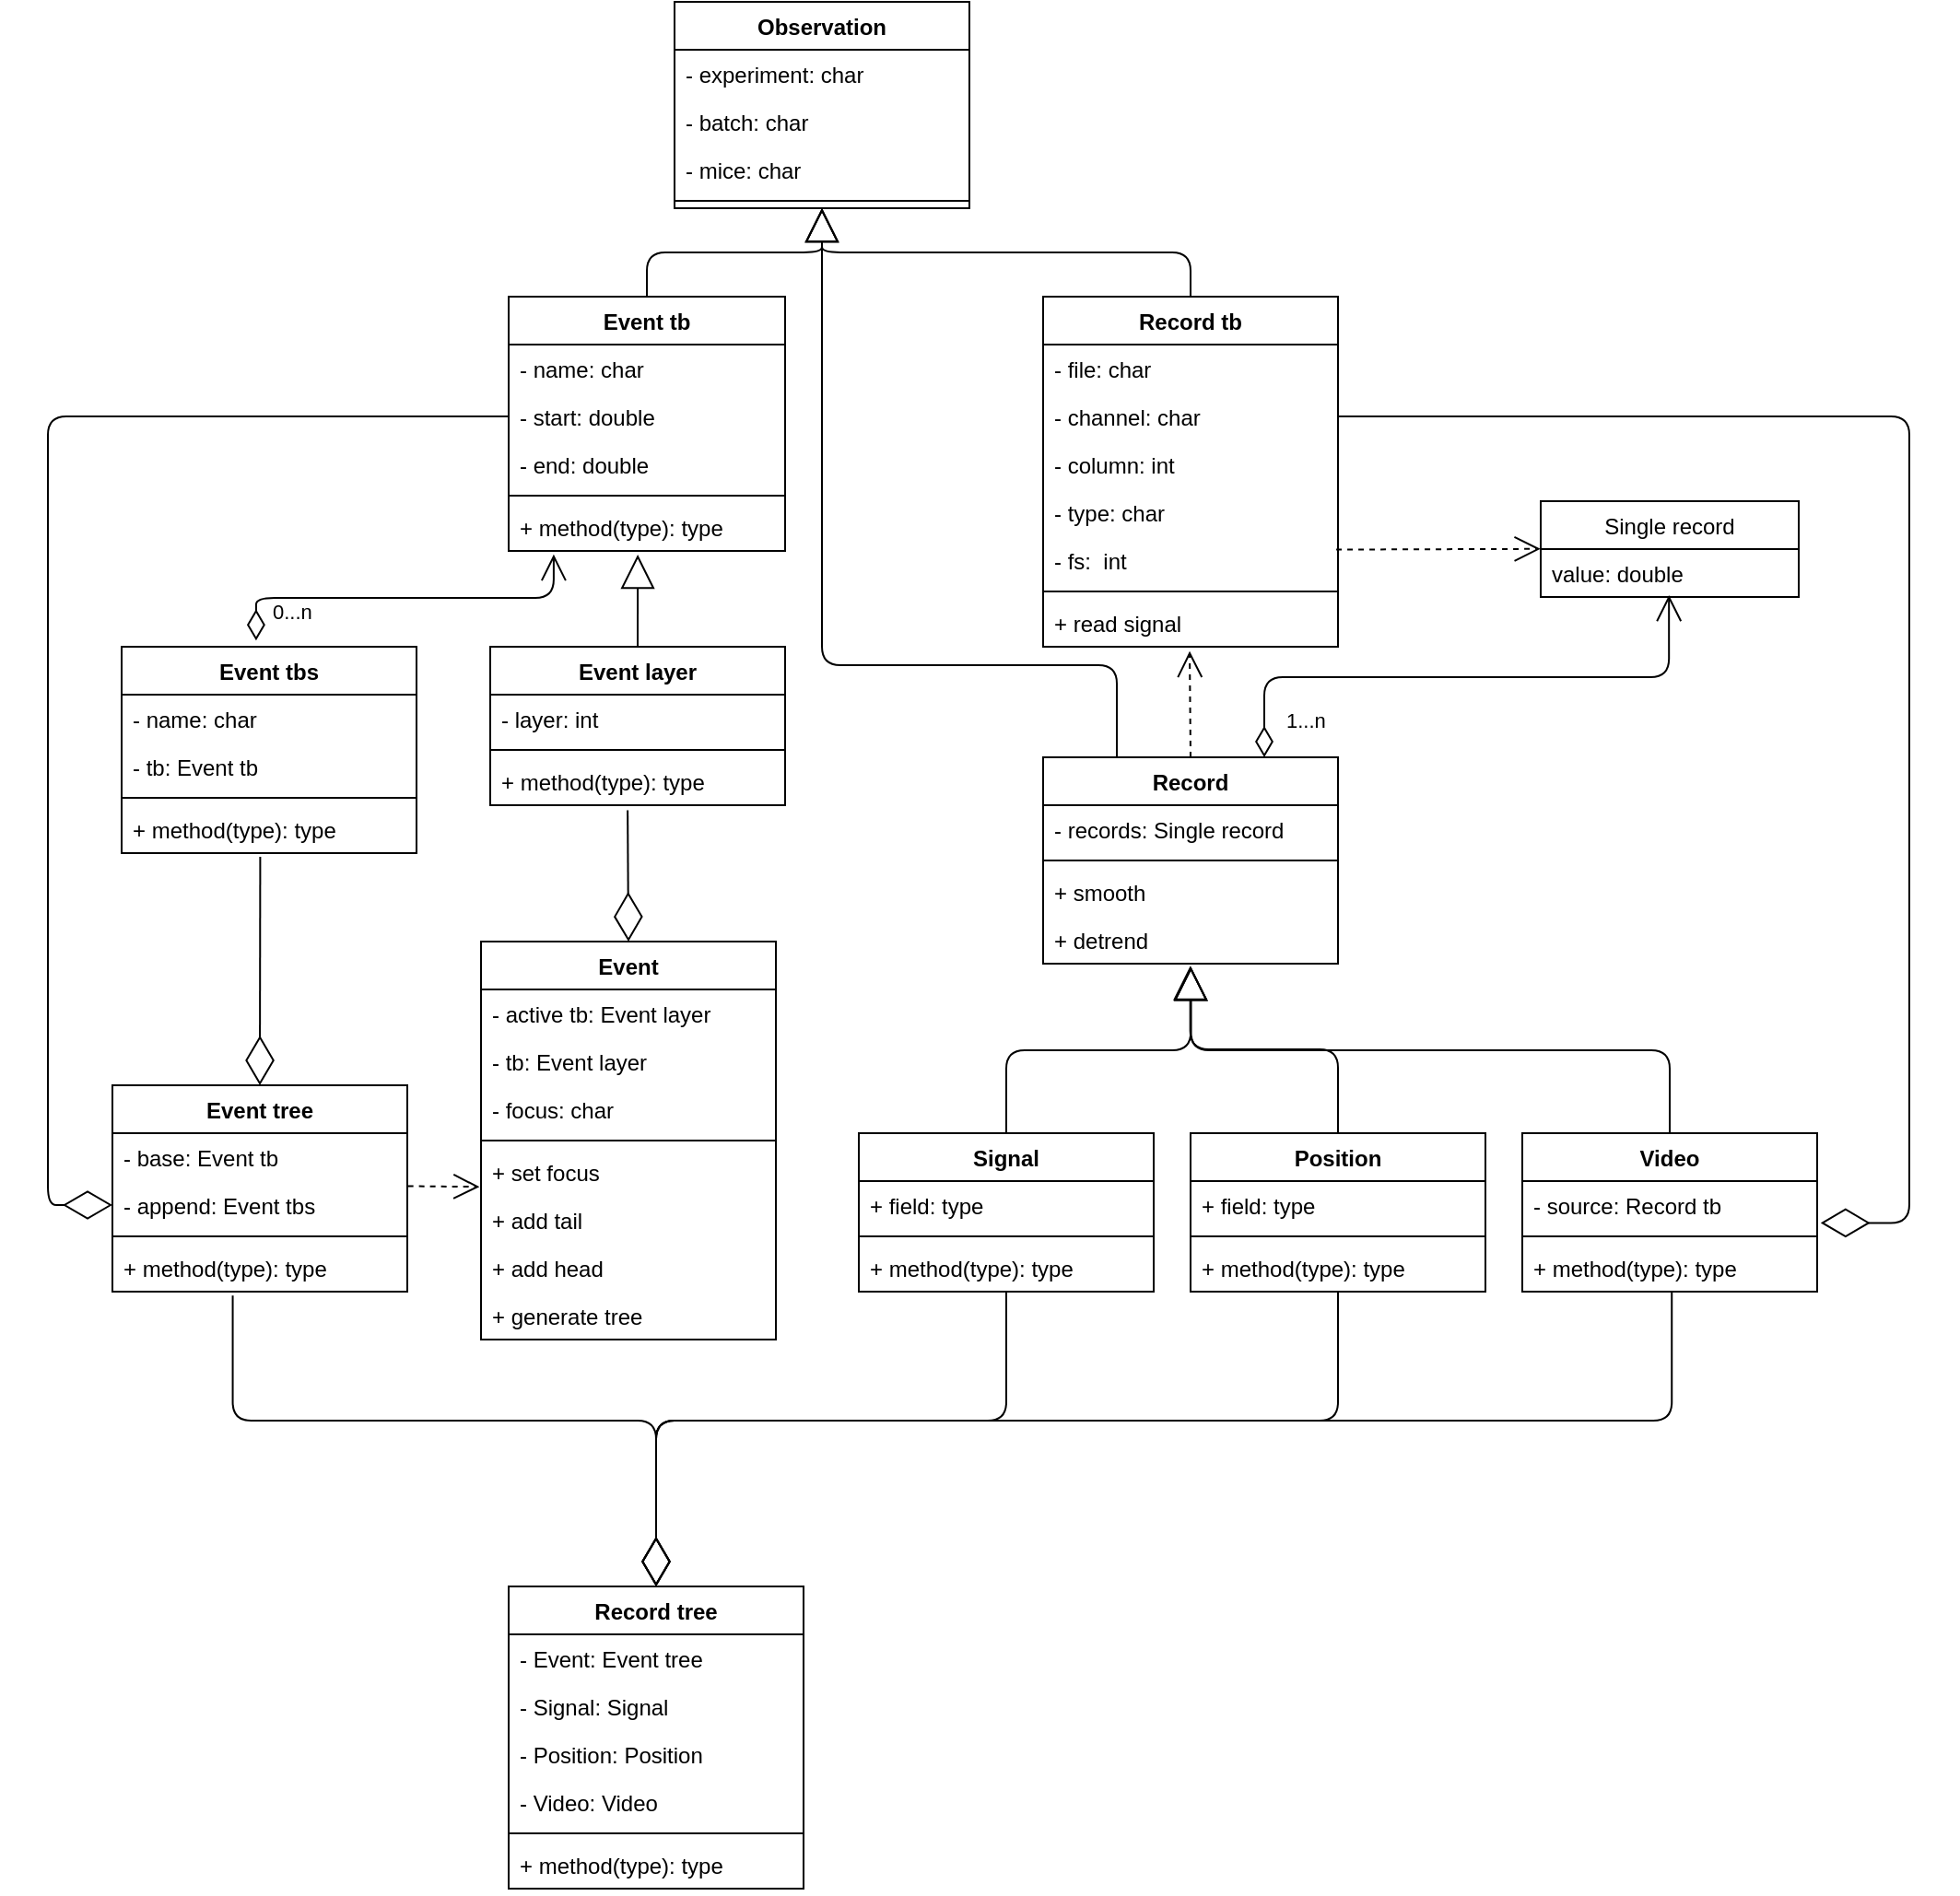 <mxfile version="18.1.2" type="github">
  <diagram id="C5RBs43oDa-KdzZeNtuy" name="Page-1">
    <mxGraphModel dx="981" dy="554" grid="1" gridSize="10" guides="1" tooltips="1" connect="1" arrows="1" fold="1" page="1" pageScale="2" pageWidth="827" pageHeight="1169" math="0" shadow="0">
      <root>
        <mxCell id="WIyWlLk6GJQsqaUBKTNV-0" />
        <mxCell id="WIyWlLk6GJQsqaUBKTNV-1" parent="WIyWlLk6GJQsqaUBKTNV-0" />
        <mxCell id="g5X8tNQzVNiP0ZFBKcUi-2" value="Observation" style="swimlane;fontStyle=1;align=center;verticalAlign=top;childLayout=stackLayout;horizontal=1;startSize=26;horizontalStack=0;resizeParent=1;resizeParentMax=0;resizeLast=0;collapsible=1;marginBottom=0;" vertex="1" parent="WIyWlLk6GJQsqaUBKTNV-1">
          <mxGeometry x="400" y="50" width="160" height="112" as="geometry">
            <mxRectangle x="400" y="50" width="40" height="26" as="alternateBounds" />
          </mxGeometry>
        </mxCell>
        <mxCell id="g5X8tNQzVNiP0ZFBKcUi-3" value="- experiment: char" style="text;strokeColor=none;fillColor=none;align=left;verticalAlign=top;spacingLeft=4;spacingRight=4;overflow=hidden;rotatable=0;points=[[0,0.5],[1,0.5]];portConstraint=eastwest;" vertex="1" parent="g5X8tNQzVNiP0ZFBKcUi-2">
          <mxGeometry y="26" width="160" height="26" as="geometry" />
        </mxCell>
        <mxCell id="g5X8tNQzVNiP0ZFBKcUi-6" value="- batch: char" style="text;strokeColor=none;fillColor=none;align=left;verticalAlign=top;spacingLeft=4;spacingRight=4;overflow=hidden;rotatable=0;points=[[0,0.5],[1,0.5]];portConstraint=eastwest;" vertex="1" parent="g5X8tNQzVNiP0ZFBKcUi-2">
          <mxGeometry y="52" width="160" height="26" as="geometry" />
        </mxCell>
        <mxCell id="g5X8tNQzVNiP0ZFBKcUi-7" value="- mice: char" style="text;strokeColor=none;fillColor=none;align=left;verticalAlign=top;spacingLeft=4;spacingRight=4;overflow=hidden;rotatable=0;points=[[0,0.5],[1,0.5]];portConstraint=eastwest;" vertex="1" parent="g5X8tNQzVNiP0ZFBKcUi-2">
          <mxGeometry y="78" width="160" height="26" as="geometry" />
        </mxCell>
        <mxCell id="g5X8tNQzVNiP0ZFBKcUi-4" value="" style="line;strokeWidth=1;fillColor=none;align=left;verticalAlign=middle;spacingTop=-1;spacingLeft=3;spacingRight=3;rotatable=0;labelPosition=right;points=[];portConstraint=eastwest;" vertex="1" parent="g5X8tNQzVNiP0ZFBKcUi-2">
          <mxGeometry y="104" width="160" height="8" as="geometry" />
        </mxCell>
        <mxCell id="g5X8tNQzVNiP0ZFBKcUi-10" value="Event tb" style="swimlane;fontStyle=1;align=center;verticalAlign=top;childLayout=stackLayout;horizontal=1;startSize=26;horizontalStack=0;resizeParent=1;resizeParentMax=0;resizeLast=0;collapsible=1;marginBottom=0;" vertex="1" parent="WIyWlLk6GJQsqaUBKTNV-1">
          <mxGeometry x="310" y="210" width="150" height="138" as="geometry">
            <mxRectangle x="10" y="210" width="70" height="26" as="alternateBounds" />
          </mxGeometry>
        </mxCell>
        <mxCell id="g5X8tNQzVNiP0ZFBKcUi-16" value="- name: char" style="text;strokeColor=none;fillColor=none;align=left;verticalAlign=top;spacingLeft=4;spacingRight=4;overflow=hidden;rotatable=0;points=[[0,0.5],[1,0.5]];portConstraint=eastwest;" vertex="1" parent="g5X8tNQzVNiP0ZFBKcUi-10">
          <mxGeometry y="26" width="150" height="26" as="geometry" />
        </mxCell>
        <mxCell id="g5X8tNQzVNiP0ZFBKcUi-17" value="- start: double" style="text;strokeColor=none;fillColor=none;align=left;verticalAlign=top;spacingLeft=4;spacingRight=4;overflow=hidden;rotatable=0;points=[[0,0.5],[1,0.5]];portConstraint=eastwest;" vertex="1" parent="g5X8tNQzVNiP0ZFBKcUi-10">
          <mxGeometry y="52" width="150" height="26" as="geometry" />
        </mxCell>
        <mxCell id="g5X8tNQzVNiP0ZFBKcUi-18" value="- end: double" style="text;strokeColor=none;fillColor=none;align=left;verticalAlign=top;spacingLeft=4;spacingRight=4;overflow=hidden;rotatable=0;points=[[0,0.5],[1,0.5]];portConstraint=eastwest;" vertex="1" parent="g5X8tNQzVNiP0ZFBKcUi-10">
          <mxGeometry y="78" width="150" height="26" as="geometry" />
        </mxCell>
        <mxCell id="g5X8tNQzVNiP0ZFBKcUi-12" value="" style="line;strokeWidth=1;fillColor=none;align=left;verticalAlign=middle;spacingTop=-1;spacingLeft=3;spacingRight=3;rotatable=0;labelPosition=right;points=[];portConstraint=eastwest;" vertex="1" parent="g5X8tNQzVNiP0ZFBKcUi-10">
          <mxGeometry y="104" width="150" height="8" as="geometry" />
        </mxCell>
        <mxCell id="g5X8tNQzVNiP0ZFBKcUi-13" value="+ method(type): type" style="text;strokeColor=none;fillColor=none;align=left;verticalAlign=top;spacingLeft=4;spacingRight=4;overflow=hidden;rotatable=0;points=[[0,0.5],[1,0.5]];portConstraint=eastwest;" vertex="1" parent="g5X8tNQzVNiP0ZFBKcUi-10">
          <mxGeometry y="112" width="150" height="26" as="geometry" />
        </mxCell>
        <mxCell id="g5X8tNQzVNiP0ZFBKcUi-21" value="Record tb" style="swimlane;fontStyle=1;align=center;verticalAlign=top;childLayout=stackLayout;horizontal=1;startSize=26;horizontalStack=0;resizeParent=1;resizeParentMax=0;resizeLast=0;collapsible=1;marginBottom=0;" vertex="1" parent="WIyWlLk6GJQsqaUBKTNV-1">
          <mxGeometry x="600" y="210" width="160" height="190" as="geometry">
            <mxRectangle x="230" y="210" width="70" height="26" as="alternateBounds" />
          </mxGeometry>
        </mxCell>
        <mxCell id="g5X8tNQzVNiP0ZFBKcUi-22" value="- file: char" style="text;strokeColor=none;fillColor=none;align=left;verticalAlign=top;spacingLeft=4;spacingRight=4;overflow=hidden;rotatable=0;points=[[0,0.5],[1,0.5]];portConstraint=eastwest;" vertex="1" parent="g5X8tNQzVNiP0ZFBKcUi-21">
          <mxGeometry y="26" width="160" height="26" as="geometry" />
        </mxCell>
        <mxCell id="g5X8tNQzVNiP0ZFBKcUi-25" value="- channel: char" style="text;strokeColor=none;fillColor=none;align=left;verticalAlign=top;spacingLeft=4;spacingRight=4;overflow=hidden;rotatable=0;points=[[0,0.5],[1,0.5]];portConstraint=eastwest;" vertex="1" parent="g5X8tNQzVNiP0ZFBKcUi-21">
          <mxGeometry y="52" width="160" height="26" as="geometry" />
        </mxCell>
        <mxCell id="g5X8tNQzVNiP0ZFBKcUi-161" value="- column: int" style="text;strokeColor=none;fillColor=none;align=left;verticalAlign=top;spacingLeft=4;spacingRight=4;overflow=hidden;rotatable=0;points=[[0,0.5],[1,0.5]];portConstraint=eastwest;" vertex="1" parent="g5X8tNQzVNiP0ZFBKcUi-21">
          <mxGeometry y="78" width="160" height="26" as="geometry" />
        </mxCell>
        <mxCell id="g5X8tNQzVNiP0ZFBKcUi-160" value="- type: char" style="text;strokeColor=none;fillColor=none;align=left;verticalAlign=top;spacingLeft=4;spacingRight=4;overflow=hidden;rotatable=0;points=[[0,0.5],[1,0.5]];portConstraint=eastwest;" vertex="1" parent="g5X8tNQzVNiP0ZFBKcUi-21">
          <mxGeometry y="104" width="160" height="26" as="geometry" />
        </mxCell>
        <mxCell id="g5X8tNQzVNiP0ZFBKcUi-171" value="- fs:  int" style="text;strokeColor=none;fillColor=none;align=left;verticalAlign=top;spacingLeft=4;spacingRight=4;overflow=hidden;rotatable=0;points=[[0,0.5],[1,0.5]];portConstraint=eastwest;" vertex="1" parent="g5X8tNQzVNiP0ZFBKcUi-21">
          <mxGeometry y="130" width="160" height="26" as="geometry" />
        </mxCell>
        <mxCell id="g5X8tNQzVNiP0ZFBKcUi-23" value="" style="line;strokeWidth=1;fillColor=none;align=left;verticalAlign=middle;spacingTop=-1;spacingLeft=3;spacingRight=3;rotatable=0;labelPosition=right;points=[];portConstraint=eastwest;" vertex="1" parent="g5X8tNQzVNiP0ZFBKcUi-21">
          <mxGeometry y="156" width="160" height="8" as="geometry" />
        </mxCell>
        <mxCell id="g5X8tNQzVNiP0ZFBKcUi-24" value="+ read signal" style="text;strokeColor=none;fillColor=none;align=left;verticalAlign=top;spacingLeft=4;spacingRight=4;overflow=hidden;rotatable=0;points=[[0,0.5],[1,0.5]];portConstraint=eastwest;" vertex="1" parent="g5X8tNQzVNiP0ZFBKcUi-21">
          <mxGeometry y="164" width="160" height="26" as="geometry" />
        </mxCell>
        <mxCell id="g5X8tNQzVNiP0ZFBKcUi-29" value="Event" style="swimlane;fontStyle=1;align=center;verticalAlign=top;childLayout=stackLayout;horizontal=1;startSize=26;horizontalStack=0;resizeParent=1;resizeParentMax=0;resizeLast=0;collapsible=1;marginBottom=0;" vertex="1" parent="WIyWlLk6GJQsqaUBKTNV-1">
          <mxGeometry x="295" y="560" width="160" height="216" as="geometry" />
        </mxCell>
        <mxCell id="g5X8tNQzVNiP0ZFBKcUi-30" value="- active tb: Event layer" style="text;strokeColor=none;fillColor=none;align=left;verticalAlign=top;spacingLeft=4;spacingRight=4;overflow=hidden;rotatable=0;points=[[0,0.5],[1,0.5]];portConstraint=eastwest;" vertex="1" parent="g5X8tNQzVNiP0ZFBKcUi-29">
          <mxGeometry y="26" width="160" height="26" as="geometry" />
        </mxCell>
        <mxCell id="g5X8tNQzVNiP0ZFBKcUi-33" value="- tb: Event layer" style="text;strokeColor=none;fillColor=none;align=left;verticalAlign=top;spacingLeft=4;spacingRight=4;overflow=hidden;rotatable=0;points=[[0,0.5],[1,0.5]];portConstraint=eastwest;" vertex="1" parent="g5X8tNQzVNiP0ZFBKcUi-29">
          <mxGeometry y="52" width="160" height="26" as="geometry" />
        </mxCell>
        <mxCell id="g5X8tNQzVNiP0ZFBKcUi-34" value="- focus: char" style="text;strokeColor=none;fillColor=none;align=left;verticalAlign=top;spacingLeft=4;spacingRight=4;overflow=hidden;rotatable=0;points=[[0,0.5],[1,0.5]];portConstraint=eastwest;" vertex="1" parent="g5X8tNQzVNiP0ZFBKcUi-29">
          <mxGeometry y="78" width="160" height="26" as="geometry" />
        </mxCell>
        <mxCell id="g5X8tNQzVNiP0ZFBKcUi-31" value="" style="line;strokeWidth=1;fillColor=none;align=left;verticalAlign=middle;spacingTop=-1;spacingLeft=3;spacingRight=3;rotatable=0;labelPosition=right;points=[];portConstraint=eastwest;" vertex="1" parent="g5X8tNQzVNiP0ZFBKcUi-29">
          <mxGeometry y="104" width="160" height="8" as="geometry" />
        </mxCell>
        <mxCell id="g5X8tNQzVNiP0ZFBKcUi-32" value="+ set focus" style="text;strokeColor=none;fillColor=none;align=left;verticalAlign=top;spacingLeft=4;spacingRight=4;overflow=hidden;rotatable=0;points=[[0,0.5],[1,0.5]];portConstraint=eastwest;" vertex="1" parent="g5X8tNQzVNiP0ZFBKcUi-29">
          <mxGeometry y="112" width="160" height="26" as="geometry" />
        </mxCell>
        <mxCell id="g5X8tNQzVNiP0ZFBKcUi-38" value="+ add tail" style="text;strokeColor=none;fillColor=none;align=left;verticalAlign=top;spacingLeft=4;spacingRight=4;overflow=hidden;rotatable=0;points=[[0,0.5],[1,0.5]];portConstraint=eastwest;" vertex="1" parent="g5X8tNQzVNiP0ZFBKcUi-29">
          <mxGeometry y="138" width="160" height="26" as="geometry" />
        </mxCell>
        <mxCell id="g5X8tNQzVNiP0ZFBKcUi-154" value="+ add head" style="text;strokeColor=none;fillColor=none;align=left;verticalAlign=top;spacingLeft=4;spacingRight=4;overflow=hidden;rotatable=0;points=[[0,0.5],[1,0.5]];portConstraint=eastwest;" vertex="1" parent="g5X8tNQzVNiP0ZFBKcUi-29">
          <mxGeometry y="164" width="160" height="26" as="geometry" />
        </mxCell>
        <mxCell id="g5X8tNQzVNiP0ZFBKcUi-162" value="+ generate tree" style="text;strokeColor=none;fillColor=none;align=left;verticalAlign=top;spacingLeft=4;spacingRight=4;overflow=hidden;rotatable=0;points=[[0,0.5],[1,0.5]];portConstraint=eastwest;" vertex="1" parent="g5X8tNQzVNiP0ZFBKcUi-29">
          <mxGeometry y="190" width="160" height="26" as="geometry" />
        </mxCell>
        <mxCell id="g5X8tNQzVNiP0ZFBKcUi-45" value="Record" style="swimlane;fontStyle=1;align=center;verticalAlign=top;childLayout=stackLayout;horizontal=1;startSize=26;horizontalStack=0;resizeParent=1;resizeParentMax=0;resizeLast=0;collapsible=1;marginBottom=0;" vertex="1" parent="WIyWlLk6GJQsqaUBKTNV-1">
          <mxGeometry x="600" y="460" width="160" height="112" as="geometry" />
        </mxCell>
        <mxCell id="g5X8tNQzVNiP0ZFBKcUi-46" value="- records: Single record" style="text;strokeColor=none;fillColor=none;align=left;verticalAlign=top;spacingLeft=4;spacingRight=4;overflow=hidden;rotatable=0;points=[[0,0.5],[1,0.5]];portConstraint=eastwest;" vertex="1" parent="g5X8tNQzVNiP0ZFBKcUi-45">
          <mxGeometry y="26" width="160" height="26" as="geometry" />
        </mxCell>
        <mxCell id="g5X8tNQzVNiP0ZFBKcUi-47" value="" style="line;strokeWidth=1;fillColor=none;align=left;verticalAlign=middle;spacingTop=-1;spacingLeft=3;spacingRight=3;rotatable=0;labelPosition=right;points=[];portConstraint=eastwest;" vertex="1" parent="g5X8tNQzVNiP0ZFBKcUi-45">
          <mxGeometry y="52" width="160" height="8" as="geometry" />
        </mxCell>
        <mxCell id="g5X8tNQzVNiP0ZFBKcUi-48" value="+ smooth" style="text;strokeColor=none;fillColor=none;align=left;verticalAlign=top;spacingLeft=4;spacingRight=4;overflow=hidden;rotatable=0;points=[[0,0.5],[1,0.5]];portConstraint=eastwest;" vertex="1" parent="g5X8tNQzVNiP0ZFBKcUi-45">
          <mxGeometry y="60" width="160" height="26" as="geometry" />
        </mxCell>
        <mxCell id="g5X8tNQzVNiP0ZFBKcUi-156" value="+ detrend" style="text;strokeColor=none;fillColor=none;align=left;verticalAlign=top;spacingLeft=4;spacingRight=4;overflow=hidden;rotatable=0;points=[[0,0.5],[1,0.5]];portConstraint=eastwest;" vertex="1" parent="g5X8tNQzVNiP0ZFBKcUi-45">
          <mxGeometry y="86" width="160" height="26" as="geometry" />
        </mxCell>
        <mxCell id="g5X8tNQzVNiP0ZFBKcUi-50" value="" style="endArrow=open;endSize=12;dashed=1;html=1;rounded=0;entryX=0.497;entryY=1.093;entryDx=0;entryDy=0;entryPerimeter=0;exitX=0.5;exitY=0;exitDx=0;exitDy=0;" edge="1" parent="WIyWlLk6GJQsqaUBKTNV-1" source="g5X8tNQzVNiP0ZFBKcUi-45" target="g5X8tNQzVNiP0ZFBKcUi-24">
          <mxGeometry width="160" relative="1" as="geometry">
            <mxPoint x="430" y="350" as="sourcePoint" />
            <mxPoint x="590" y="350" as="targetPoint" />
          </mxGeometry>
        </mxCell>
        <mxCell id="g5X8tNQzVNiP0ZFBKcUi-62" value="Signal" style="swimlane;fontStyle=1;align=center;verticalAlign=top;childLayout=stackLayout;horizontal=1;startSize=26;horizontalStack=0;resizeParent=1;resizeParentMax=0;resizeLast=0;collapsible=1;marginBottom=0;" vertex="1" parent="WIyWlLk6GJQsqaUBKTNV-1">
          <mxGeometry x="500" y="664" width="160" height="86" as="geometry">
            <mxRectangle x="500" y="664" width="70" height="26" as="alternateBounds" />
          </mxGeometry>
        </mxCell>
        <mxCell id="g5X8tNQzVNiP0ZFBKcUi-63" value="+ field: type" style="text;strokeColor=none;fillColor=none;align=left;verticalAlign=top;spacingLeft=4;spacingRight=4;overflow=hidden;rotatable=0;points=[[0,0.5],[1,0.5]];portConstraint=eastwest;" vertex="1" parent="g5X8tNQzVNiP0ZFBKcUi-62">
          <mxGeometry y="26" width="160" height="26" as="geometry" />
        </mxCell>
        <mxCell id="g5X8tNQzVNiP0ZFBKcUi-64" value="" style="line;strokeWidth=1;fillColor=none;align=left;verticalAlign=middle;spacingTop=-1;spacingLeft=3;spacingRight=3;rotatable=0;labelPosition=right;points=[];portConstraint=eastwest;" vertex="1" parent="g5X8tNQzVNiP0ZFBKcUi-62">
          <mxGeometry y="52" width="160" height="8" as="geometry" />
        </mxCell>
        <mxCell id="g5X8tNQzVNiP0ZFBKcUi-65" value="+ method(type): type" style="text;strokeColor=none;fillColor=none;align=left;verticalAlign=top;spacingLeft=4;spacingRight=4;overflow=hidden;rotatable=0;points=[[0,0.5],[1,0.5]];portConstraint=eastwest;" vertex="1" parent="g5X8tNQzVNiP0ZFBKcUi-62">
          <mxGeometry y="60" width="160" height="26" as="geometry" />
        </mxCell>
        <mxCell id="g5X8tNQzVNiP0ZFBKcUi-66" value="Position" style="swimlane;fontStyle=1;align=center;verticalAlign=top;childLayout=stackLayout;horizontal=1;startSize=26;horizontalStack=0;resizeParent=1;resizeParentMax=0;resizeLast=0;collapsible=1;marginBottom=0;" vertex="1" parent="WIyWlLk6GJQsqaUBKTNV-1">
          <mxGeometry x="680" y="664" width="160" height="86" as="geometry">
            <mxRectangle x="680" y="664" width="80" height="26" as="alternateBounds" />
          </mxGeometry>
        </mxCell>
        <mxCell id="g5X8tNQzVNiP0ZFBKcUi-67" value="+ field: type" style="text;strokeColor=none;fillColor=none;align=left;verticalAlign=top;spacingLeft=4;spacingRight=4;overflow=hidden;rotatable=0;points=[[0,0.5],[1,0.5]];portConstraint=eastwest;" vertex="1" parent="g5X8tNQzVNiP0ZFBKcUi-66">
          <mxGeometry y="26" width="160" height="26" as="geometry" />
        </mxCell>
        <mxCell id="g5X8tNQzVNiP0ZFBKcUi-68" value="" style="line;strokeWidth=1;fillColor=none;align=left;verticalAlign=middle;spacingTop=-1;spacingLeft=3;spacingRight=3;rotatable=0;labelPosition=right;points=[];portConstraint=eastwest;" vertex="1" parent="g5X8tNQzVNiP0ZFBKcUi-66">
          <mxGeometry y="52" width="160" height="8" as="geometry" />
        </mxCell>
        <mxCell id="g5X8tNQzVNiP0ZFBKcUi-69" value="+ method(type): type" style="text;strokeColor=none;fillColor=none;align=left;verticalAlign=top;spacingLeft=4;spacingRight=4;overflow=hidden;rotatable=0;points=[[0,0.5],[1,0.5]];portConstraint=eastwest;" vertex="1" parent="g5X8tNQzVNiP0ZFBKcUi-66">
          <mxGeometry y="60" width="160" height="26" as="geometry" />
        </mxCell>
        <mxCell id="g5X8tNQzVNiP0ZFBKcUi-70" value="Video" style="swimlane;fontStyle=1;align=center;verticalAlign=top;childLayout=stackLayout;horizontal=1;startSize=26;horizontalStack=0;resizeParent=1;resizeParentMax=0;resizeLast=0;collapsible=1;marginBottom=0;" vertex="1" parent="WIyWlLk6GJQsqaUBKTNV-1">
          <mxGeometry x="860" y="664" width="160" height="86" as="geometry">
            <mxRectangle x="860" y="664" width="60" height="26" as="alternateBounds" />
          </mxGeometry>
        </mxCell>
        <mxCell id="g5X8tNQzVNiP0ZFBKcUi-71" value="- source: Record tb" style="text;strokeColor=none;fillColor=none;align=left;verticalAlign=top;spacingLeft=4;spacingRight=4;overflow=hidden;rotatable=0;points=[[0,0.5],[1,0.5]];portConstraint=eastwest;" vertex="1" parent="g5X8tNQzVNiP0ZFBKcUi-70">
          <mxGeometry y="26" width="160" height="26" as="geometry" />
        </mxCell>
        <mxCell id="g5X8tNQzVNiP0ZFBKcUi-72" value="" style="line;strokeWidth=1;fillColor=none;align=left;verticalAlign=middle;spacingTop=-1;spacingLeft=3;spacingRight=3;rotatable=0;labelPosition=right;points=[];portConstraint=eastwest;" vertex="1" parent="g5X8tNQzVNiP0ZFBKcUi-70">
          <mxGeometry y="52" width="160" height="8" as="geometry" />
        </mxCell>
        <mxCell id="g5X8tNQzVNiP0ZFBKcUi-73" value="+ method(type): type" style="text;strokeColor=none;fillColor=none;align=left;verticalAlign=top;spacingLeft=4;spacingRight=4;overflow=hidden;rotatable=0;points=[[0,0.5],[1,0.5]];portConstraint=eastwest;" vertex="1" parent="g5X8tNQzVNiP0ZFBKcUi-70">
          <mxGeometry y="60" width="160" height="26" as="geometry" />
        </mxCell>
        <mxCell id="g5X8tNQzVNiP0ZFBKcUi-89" value="" style="endArrow=block;endSize=16;endFill=0;html=1;exitX=0.5;exitY=0;exitDx=0;exitDy=0;edgeStyle=elbowEdgeStyle;entryX=0.501;entryY=1.062;entryDx=0;entryDy=0;entryPerimeter=0;elbow=vertical;" edge="1" parent="WIyWlLk6GJQsqaUBKTNV-1" source="g5X8tNQzVNiP0ZFBKcUi-62" target="g5X8tNQzVNiP0ZFBKcUi-156">
          <mxGeometry width="160" relative="1" as="geometry">
            <mxPoint x="620" y="500" as="sourcePoint" />
            <mxPoint x="780" y="500" as="targetPoint" />
          </mxGeometry>
        </mxCell>
        <mxCell id="g5X8tNQzVNiP0ZFBKcUi-90" value="" style="endArrow=block;endSize=16;endFill=0;html=1;exitX=0.5;exitY=0;exitDx=0;exitDy=0;edgeStyle=elbowEdgeStyle;elbow=vertical;entryX=0.499;entryY=1.046;entryDx=0;entryDy=0;entryPerimeter=0;" edge="1" parent="WIyWlLk6GJQsqaUBKTNV-1" source="g5X8tNQzVNiP0ZFBKcUi-66" target="g5X8tNQzVNiP0ZFBKcUi-156">
          <mxGeometry width="160" relative="1" as="geometry">
            <mxPoint x="550" y="620" as="sourcePoint" />
            <mxPoint x="700" y="550" as="targetPoint" />
          </mxGeometry>
        </mxCell>
        <mxCell id="g5X8tNQzVNiP0ZFBKcUi-91" value="" style="endArrow=block;endSize=16;endFill=0;html=1;edgeStyle=elbowEdgeStyle;elbow=vertical;exitX=0.5;exitY=0;exitDx=0;exitDy=0;entryX=0.501;entryY=1.062;entryDx=0;entryDy=0;entryPerimeter=0;" edge="1" parent="WIyWlLk6GJQsqaUBKTNV-1" source="g5X8tNQzVNiP0ZFBKcUi-70" target="g5X8tNQzVNiP0ZFBKcUi-156">
          <mxGeometry width="160" relative="1" as="geometry">
            <mxPoint x="880" y="600" as="sourcePoint" />
            <mxPoint x="680" y="570" as="targetPoint" />
          </mxGeometry>
        </mxCell>
        <mxCell id="g5X8tNQzVNiP0ZFBKcUi-94" value="Record tree" style="swimlane;fontStyle=1;align=center;verticalAlign=top;childLayout=stackLayout;horizontal=1;startSize=26;horizontalStack=0;resizeParent=1;resizeParentMax=0;resizeLast=0;collapsible=1;marginBottom=0;" vertex="1" parent="WIyWlLk6GJQsqaUBKTNV-1">
          <mxGeometry x="310" y="910" width="160" height="164" as="geometry" />
        </mxCell>
        <mxCell id="g5X8tNQzVNiP0ZFBKcUi-95" value="- Event: Event tree" style="text;strokeColor=none;fillColor=none;align=left;verticalAlign=top;spacingLeft=4;spacingRight=4;overflow=hidden;rotatable=0;points=[[0,0.5],[1,0.5]];portConstraint=eastwest;" vertex="1" parent="g5X8tNQzVNiP0ZFBKcUi-94">
          <mxGeometry y="26" width="160" height="26" as="geometry" />
        </mxCell>
        <mxCell id="g5X8tNQzVNiP0ZFBKcUi-138" value="- Signal: Signal" style="text;strokeColor=none;fillColor=none;align=left;verticalAlign=top;spacingLeft=4;spacingRight=4;overflow=hidden;rotatable=0;points=[[0,0.5],[1,0.5]];portConstraint=eastwest;" vertex="1" parent="g5X8tNQzVNiP0ZFBKcUi-94">
          <mxGeometry y="52" width="160" height="26" as="geometry" />
        </mxCell>
        <mxCell id="g5X8tNQzVNiP0ZFBKcUi-98" value="- Position: Position" style="text;strokeColor=none;fillColor=none;align=left;verticalAlign=top;spacingLeft=4;spacingRight=4;overflow=hidden;rotatable=0;points=[[0,0.5],[1,0.5]];portConstraint=eastwest;" vertex="1" parent="g5X8tNQzVNiP0ZFBKcUi-94">
          <mxGeometry y="78" width="160" height="26" as="geometry" />
        </mxCell>
        <mxCell id="g5X8tNQzVNiP0ZFBKcUi-99" value="- Video: Video" style="text;strokeColor=none;fillColor=none;align=left;verticalAlign=top;spacingLeft=4;spacingRight=4;overflow=hidden;rotatable=0;points=[[0,0.5],[1,0.5]];portConstraint=eastwest;" vertex="1" parent="g5X8tNQzVNiP0ZFBKcUi-94">
          <mxGeometry y="104" width="160" height="26" as="geometry" />
        </mxCell>
        <mxCell id="g5X8tNQzVNiP0ZFBKcUi-96" value="" style="line;strokeWidth=1;fillColor=none;align=left;verticalAlign=middle;spacingTop=-1;spacingLeft=3;spacingRight=3;rotatable=0;labelPosition=right;points=[];portConstraint=eastwest;" vertex="1" parent="g5X8tNQzVNiP0ZFBKcUi-94">
          <mxGeometry y="130" width="160" height="8" as="geometry" />
        </mxCell>
        <mxCell id="g5X8tNQzVNiP0ZFBKcUi-97" value="+ method(type): type" style="text;strokeColor=none;fillColor=none;align=left;verticalAlign=top;spacingLeft=4;spacingRight=4;overflow=hidden;rotatable=0;points=[[0,0.5],[1,0.5]];portConstraint=eastwest;" vertex="1" parent="g5X8tNQzVNiP0ZFBKcUi-94">
          <mxGeometry y="138" width="160" height="26" as="geometry" />
        </mxCell>
        <mxCell id="g5X8tNQzVNiP0ZFBKcUi-100" value="Event tree" style="swimlane;fontStyle=1;align=center;verticalAlign=top;childLayout=stackLayout;horizontal=1;startSize=26;horizontalStack=0;resizeParent=1;resizeParentMax=0;resizeLast=0;collapsible=1;marginBottom=0;" vertex="1" parent="WIyWlLk6GJQsqaUBKTNV-1">
          <mxGeometry x="95" y="638" width="160" height="112" as="geometry" />
        </mxCell>
        <mxCell id="g5X8tNQzVNiP0ZFBKcUi-101" value="- base: Event tb" style="text;strokeColor=none;fillColor=none;align=left;verticalAlign=top;spacingLeft=4;spacingRight=4;overflow=hidden;rotatable=0;points=[[0,0.5],[1,0.5]];portConstraint=eastwest;" vertex="1" parent="g5X8tNQzVNiP0ZFBKcUi-100">
          <mxGeometry y="26" width="160" height="26" as="geometry" />
        </mxCell>
        <mxCell id="g5X8tNQzVNiP0ZFBKcUi-104" value="- append: Event tbs" style="text;strokeColor=none;fillColor=none;align=left;verticalAlign=top;spacingLeft=4;spacingRight=4;overflow=hidden;rotatable=0;points=[[0,0.5],[1,0.5]];portConstraint=eastwest;" vertex="1" parent="g5X8tNQzVNiP0ZFBKcUi-100">
          <mxGeometry y="52" width="160" height="26" as="geometry" />
        </mxCell>
        <mxCell id="g5X8tNQzVNiP0ZFBKcUi-102" value="" style="line;strokeWidth=1;fillColor=none;align=left;verticalAlign=middle;spacingTop=-1;spacingLeft=3;spacingRight=3;rotatable=0;labelPosition=right;points=[];portConstraint=eastwest;" vertex="1" parent="g5X8tNQzVNiP0ZFBKcUi-100">
          <mxGeometry y="78" width="160" height="8" as="geometry" />
        </mxCell>
        <mxCell id="g5X8tNQzVNiP0ZFBKcUi-103" value="+ method(type): type" style="text;strokeColor=none;fillColor=none;align=left;verticalAlign=top;spacingLeft=4;spacingRight=4;overflow=hidden;rotatable=0;points=[[0,0.5],[1,0.5]];portConstraint=eastwest;" vertex="1" parent="g5X8tNQzVNiP0ZFBKcUi-100">
          <mxGeometry y="86" width="160" height="26" as="geometry" />
        </mxCell>
        <mxCell id="g5X8tNQzVNiP0ZFBKcUi-106" value="Event layer" style="swimlane;fontStyle=1;align=center;verticalAlign=top;childLayout=stackLayout;horizontal=1;startSize=26;horizontalStack=0;resizeParent=1;resizeParentMax=0;resizeLast=0;collapsible=1;marginBottom=0;" vertex="1" parent="WIyWlLk6GJQsqaUBKTNV-1">
          <mxGeometry x="300" y="400" width="160" height="86" as="geometry" />
        </mxCell>
        <mxCell id="g5X8tNQzVNiP0ZFBKcUi-107" value="- layer: int" style="text;strokeColor=none;fillColor=none;align=left;verticalAlign=top;spacingLeft=4;spacingRight=4;overflow=hidden;rotatable=0;points=[[0,0.5],[1,0.5]];portConstraint=eastwest;" vertex="1" parent="g5X8tNQzVNiP0ZFBKcUi-106">
          <mxGeometry y="26" width="160" height="26" as="geometry" />
        </mxCell>
        <mxCell id="g5X8tNQzVNiP0ZFBKcUi-108" value="" style="line;strokeWidth=1;fillColor=none;align=left;verticalAlign=middle;spacingTop=-1;spacingLeft=3;spacingRight=3;rotatable=0;labelPosition=right;points=[];portConstraint=eastwest;" vertex="1" parent="g5X8tNQzVNiP0ZFBKcUi-106">
          <mxGeometry y="52" width="160" height="8" as="geometry" />
        </mxCell>
        <mxCell id="g5X8tNQzVNiP0ZFBKcUi-109" value="+ method(type): type" style="text;strokeColor=none;fillColor=none;align=left;verticalAlign=top;spacingLeft=4;spacingRight=4;overflow=hidden;rotatable=0;points=[[0,0.5],[1,0.5]];portConstraint=eastwest;" vertex="1" parent="g5X8tNQzVNiP0ZFBKcUi-106">
          <mxGeometry y="60" width="160" height="26" as="geometry" />
        </mxCell>
        <mxCell id="g5X8tNQzVNiP0ZFBKcUi-112" value="" style="endArrow=block;endSize=16;endFill=0;html=1;elbow=vertical;exitX=0.5;exitY=0;exitDx=0;exitDy=0;entryX=0.467;entryY=1.077;entryDx=0;entryDy=0;entryPerimeter=0;" edge="1" parent="WIyWlLk6GJQsqaUBKTNV-1" source="g5X8tNQzVNiP0ZFBKcUi-106" target="g5X8tNQzVNiP0ZFBKcUi-13">
          <mxGeometry width="160" relative="1" as="geometry">
            <mxPoint x="470" y="420" as="sourcePoint" />
            <mxPoint x="630" y="420" as="targetPoint" />
          </mxGeometry>
        </mxCell>
        <mxCell id="g5X8tNQzVNiP0ZFBKcUi-114" value="Event tbs" style="swimlane;fontStyle=1;align=center;verticalAlign=top;childLayout=stackLayout;horizontal=1;startSize=26;horizontalStack=0;resizeParent=1;resizeParentMax=0;resizeLast=0;collapsible=1;marginBottom=0;" vertex="1" parent="WIyWlLk6GJQsqaUBKTNV-1">
          <mxGeometry x="100" y="400" width="160" height="112" as="geometry" />
        </mxCell>
        <mxCell id="g5X8tNQzVNiP0ZFBKcUi-115" value="- name: char" style="text;strokeColor=none;fillColor=none;align=left;verticalAlign=top;spacingLeft=4;spacingRight=4;overflow=hidden;rotatable=0;points=[[0,0.5],[1,0.5]];portConstraint=eastwest;" vertex="1" parent="g5X8tNQzVNiP0ZFBKcUi-114">
          <mxGeometry y="26" width="160" height="26" as="geometry" />
        </mxCell>
        <mxCell id="g5X8tNQzVNiP0ZFBKcUi-118" value="- tb: Event tb" style="text;strokeColor=none;fillColor=none;align=left;verticalAlign=top;spacingLeft=4;spacingRight=4;overflow=hidden;rotatable=0;points=[[0,0.5],[1,0.5]];portConstraint=eastwest;" vertex="1" parent="g5X8tNQzVNiP0ZFBKcUi-114">
          <mxGeometry y="52" width="160" height="26" as="geometry" />
        </mxCell>
        <mxCell id="g5X8tNQzVNiP0ZFBKcUi-116" value="" style="line;strokeWidth=1;fillColor=none;align=left;verticalAlign=middle;spacingTop=-1;spacingLeft=3;spacingRight=3;rotatable=0;labelPosition=right;points=[];portConstraint=eastwest;" vertex="1" parent="g5X8tNQzVNiP0ZFBKcUi-114">
          <mxGeometry y="78" width="160" height="8" as="geometry" />
        </mxCell>
        <mxCell id="g5X8tNQzVNiP0ZFBKcUi-117" value="+ method(type): type" style="text;strokeColor=none;fillColor=none;align=left;verticalAlign=top;spacingLeft=4;spacingRight=4;overflow=hidden;rotatable=0;points=[[0,0.5],[1,0.5]];portConstraint=eastwest;" vertex="1" parent="g5X8tNQzVNiP0ZFBKcUi-114">
          <mxGeometry y="86" width="160" height="26" as="geometry" />
        </mxCell>
        <mxCell id="g5X8tNQzVNiP0ZFBKcUi-122" value="0...n" style="endArrow=open;html=1;endSize=12;startArrow=diamondThin;startSize=14;startFill=0;edgeStyle=elbowEdgeStyle;align=left;verticalAlign=bottom;entryX=0.163;entryY=1.074;entryDx=0;entryDy=0;entryPerimeter=0;exitX=0.456;exitY=-0.03;exitDx=0;exitDy=0;exitPerimeter=0;elbow=vertical;" edge="1" parent="WIyWlLk6GJQsqaUBKTNV-1" source="g5X8tNQzVNiP0ZFBKcUi-114" target="g5X8tNQzVNiP0ZFBKcUi-13">
          <mxGeometry x="-0.936" y="-7" relative="1" as="geometry">
            <mxPoint x="330" y="480" as="sourcePoint" />
            <mxPoint x="490" y="480" as="targetPoint" />
            <mxPoint as="offset" />
          </mxGeometry>
        </mxCell>
        <mxCell id="g5X8tNQzVNiP0ZFBKcUi-123" value="" style="endArrow=diamondThin;endFill=0;endSize=24;html=1;elbow=vertical;entryX=0.5;entryY=0;entryDx=0;entryDy=0;exitX=0.47;exitY=1.079;exitDx=0;exitDy=0;exitPerimeter=0;" edge="1" parent="WIyWlLk6GJQsqaUBKTNV-1" source="g5X8tNQzVNiP0ZFBKcUi-117" target="g5X8tNQzVNiP0ZFBKcUi-100">
          <mxGeometry width="160" relative="1" as="geometry">
            <mxPoint x="310" y="380" as="sourcePoint" />
            <mxPoint x="470" y="380" as="targetPoint" />
          </mxGeometry>
        </mxCell>
        <mxCell id="g5X8tNQzVNiP0ZFBKcUi-125" value="" style="endArrow=diamondThin;endFill=0;endSize=24;html=1;entryX=0;entryY=0.5;entryDx=0;entryDy=0;exitX=0;exitY=0.5;exitDx=0;exitDy=0;edgeStyle=elbowEdgeStyle;" edge="1" parent="WIyWlLk6GJQsqaUBKTNV-1" source="g5X8tNQzVNiP0ZFBKcUi-17" target="g5X8tNQzVNiP0ZFBKcUi-104">
          <mxGeometry width="160" relative="1" as="geometry">
            <mxPoint x="190" y="440" as="sourcePoint" />
            <mxPoint x="350" y="440" as="targetPoint" />
            <Array as="points">
              <mxPoint x="60" y="460" />
            </Array>
          </mxGeometry>
        </mxCell>
        <mxCell id="g5X8tNQzVNiP0ZFBKcUi-129" value="" style="endArrow=diamondThin;endFill=0;endSize=24;html=1;entryX=1.012;entryY=0.874;entryDx=0;entryDy=0;entryPerimeter=0;edgeStyle=elbowEdgeStyle;exitX=1;exitY=0.5;exitDx=0;exitDy=0;" edge="1" parent="WIyWlLk6GJQsqaUBKTNV-1" source="g5X8tNQzVNiP0ZFBKcUi-25" target="g5X8tNQzVNiP0ZFBKcUi-71">
          <mxGeometry width="160" relative="1" as="geometry">
            <mxPoint x="760" y="265.47" as="sourcePoint" />
            <mxPoint x="920" y="265.47" as="targetPoint" />
            <Array as="points">
              <mxPoint x="1070" y="520" />
            </Array>
          </mxGeometry>
        </mxCell>
        <mxCell id="g5X8tNQzVNiP0ZFBKcUi-131" value="" style="endArrow=diamondThin;endFill=0;endSize=24;html=1;exitX=0.466;exitY=1.105;exitDx=0;exitDy=0;exitPerimeter=0;entryX=0.5;entryY=0;entryDx=0;entryDy=0;" edge="1" parent="WIyWlLk6GJQsqaUBKTNV-1" source="g5X8tNQzVNiP0ZFBKcUi-109" target="g5X8tNQzVNiP0ZFBKcUi-29">
          <mxGeometry width="160" relative="1" as="geometry">
            <mxPoint x="390" y="600" as="sourcePoint" />
            <mxPoint x="550" y="600" as="targetPoint" />
          </mxGeometry>
        </mxCell>
        <mxCell id="g5X8tNQzVNiP0ZFBKcUi-134" value="" style="endArrow=diamondThin;endFill=0;endSize=24;html=1;edgeStyle=elbowEdgeStyle;elbow=vertical;entryX=0.5;entryY=0;entryDx=0;entryDy=0;exitX=0.5;exitY=1;exitDx=0;exitDy=0;" edge="1" parent="WIyWlLk6GJQsqaUBKTNV-1" source="g5X8tNQzVNiP0ZFBKcUi-62" target="g5X8tNQzVNiP0ZFBKcUi-94">
          <mxGeometry width="160" relative="1" as="geometry">
            <mxPoint x="577" y="750" as="sourcePoint" />
            <mxPoint x="170" y="840" as="targetPoint" />
            <Array as="points">
              <mxPoint x="400" y="820" />
              <mxPoint x="410" y="786" />
            </Array>
          </mxGeometry>
        </mxCell>
        <mxCell id="g5X8tNQzVNiP0ZFBKcUi-135" value="" style="endArrow=diamondThin;endFill=0;endSize=24;html=1;exitX=0.5;exitY=1;exitDx=0;exitDy=0;edgeStyle=elbowEdgeStyle;elbow=vertical;entryX=0.5;entryY=0;entryDx=0;entryDy=0;" edge="1" parent="WIyWlLk6GJQsqaUBKTNV-1" source="g5X8tNQzVNiP0ZFBKcUi-66" target="g5X8tNQzVNiP0ZFBKcUi-94">
          <mxGeometry width="160" relative="1" as="geometry">
            <mxPoint x="754.72" y="750.004" as="sourcePoint" />
            <mxPoint x="170" y="840" as="targetPoint" />
            <Array as="points">
              <mxPoint x="490" y="820" />
            </Array>
          </mxGeometry>
        </mxCell>
        <mxCell id="g5X8tNQzVNiP0ZFBKcUi-136" value="" style="endArrow=diamondThin;endFill=0;endSize=24;html=1;exitX=0.507;exitY=1.015;exitDx=0;exitDy=0;exitPerimeter=0;edgeStyle=elbowEdgeStyle;elbow=vertical;entryX=0.5;entryY=0;entryDx=0;entryDy=0;" edge="1" parent="WIyWlLk6GJQsqaUBKTNV-1" source="g5X8tNQzVNiP0ZFBKcUi-73" target="g5X8tNQzVNiP0ZFBKcUi-94">
          <mxGeometry width="160" relative="1" as="geometry">
            <mxPoint x="800.0" y="870.004" as="sourcePoint" />
            <mxPoint x="170" y="840" as="targetPoint" />
            <Array as="points">
              <mxPoint x="410" y="820" />
            </Array>
          </mxGeometry>
        </mxCell>
        <mxCell id="g5X8tNQzVNiP0ZFBKcUi-139" value="" style="endArrow=diamondThin;endFill=0;endSize=24;html=1;exitX=0.408;exitY=1.083;exitDx=0;exitDy=0;exitPerimeter=0;edgeStyle=elbowEdgeStyle;elbow=vertical;" edge="1" parent="WIyWlLk6GJQsqaUBKTNV-1" target="g5X8tNQzVNiP0ZFBKcUi-94">
          <mxGeometry width="160" relative="1" as="geometry">
            <mxPoint x="160.28" y="752.158" as="sourcePoint" />
            <mxPoint x="169.88" y="839.672" as="targetPoint" />
            <Array as="points">
              <mxPoint x="230" y="820" />
            </Array>
          </mxGeometry>
        </mxCell>
        <mxCell id="g5X8tNQzVNiP0ZFBKcUi-157" value="" style="endArrow=open;endSize=12;dashed=1;html=1;exitX=1.002;exitY=0.259;exitDx=0;exitDy=0;exitPerimeter=0;entryX=-0.005;entryY=0.812;entryDx=0;entryDy=0;entryPerimeter=0;" edge="1" parent="WIyWlLk6GJQsqaUBKTNV-1" target="g5X8tNQzVNiP0ZFBKcUi-32">
          <mxGeometry width="160" relative="1" as="geometry">
            <mxPoint x="255.32" y="692.734" as="sourcePoint" />
            <mxPoint x="295" y="697.464" as="targetPoint" />
          </mxGeometry>
        </mxCell>
        <mxCell id="g5X8tNQzVNiP0ZFBKcUi-158" value="" style="endArrow=block;endSize=16;endFill=0;html=1;exitX=0.5;exitY=0;exitDx=0;exitDy=0;edgeStyle=elbowEdgeStyle;elbow=vertical;entryX=0.5;entryY=1;entryDx=0;entryDy=0;" edge="1" parent="WIyWlLk6GJQsqaUBKTNV-1" source="g5X8tNQzVNiP0ZFBKcUi-10" target="g5X8tNQzVNiP0ZFBKcUi-2">
          <mxGeometry width="160" relative="1" as="geometry">
            <mxPoint x="470" y="370" as="sourcePoint" />
            <mxPoint x="410" y="80" as="targetPoint" />
          </mxGeometry>
        </mxCell>
        <mxCell id="g5X8tNQzVNiP0ZFBKcUi-159" value="" style="endArrow=block;endSize=16;endFill=0;html=1;exitX=0.5;exitY=0;exitDx=0;exitDy=0;edgeStyle=elbowEdgeStyle;elbow=vertical;entryX=0.5;entryY=1;entryDx=0;entryDy=0;" edge="1" parent="WIyWlLk6GJQsqaUBKTNV-1" source="g5X8tNQzVNiP0ZFBKcUi-21" target="g5X8tNQzVNiP0ZFBKcUi-2">
          <mxGeometry width="160" relative="1" as="geometry">
            <mxPoint x="395" y="220" as="sourcePoint" />
            <mxPoint x="420" y="80" as="targetPoint" />
          </mxGeometry>
        </mxCell>
        <mxCell id="g5X8tNQzVNiP0ZFBKcUi-164" value="" style="endArrow=block;endSize=16;endFill=0;html=1;entryX=0.5;entryY=1;entryDx=0;entryDy=0;edgeStyle=elbowEdgeStyle;elbow=vertical;exitX=0.25;exitY=0;exitDx=0;exitDy=0;" edge="1" parent="WIyWlLk6GJQsqaUBKTNV-1" source="g5X8tNQzVNiP0ZFBKcUi-45" target="g5X8tNQzVNiP0ZFBKcUi-2">
          <mxGeometry width="160" relative="1" as="geometry">
            <mxPoint x="600" y="430" as="sourcePoint" />
            <mxPoint x="480" y="160" as="targetPoint" />
            <Array as="points">
              <mxPoint x="560" y="410" />
              <mxPoint x="510" y="190" />
            </Array>
          </mxGeometry>
        </mxCell>
        <mxCell id="g5X8tNQzVNiP0ZFBKcUi-165" value="Single record" style="swimlane;fontStyle=0;childLayout=stackLayout;horizontal=1;startSize=26;fillColor=none;horizontalStack=0;resizeParent=1;resizeParentMax=0;resizeLast=0;collapsible=1;marginBottom=0;" vertex="1" parent="WIyWlLk6GJQsqaUBKTNV-1">
          <mxGeometry x="870" y="321" width="140" height="52" as="geometry" />
        </mxCell>
        <mxCell id="g5X8tNQzVNiP0ZFBKcUi-166" value="value: double" style="text;strokeColor=none;fillColor=none;align=left;verticalAlign=top;spacingLeft=4;spacingRight=4;overflow=hidden;rotatable=0;points=[[0,0.5],[1,0.5]];portConstraint=eastwest;" vertex="1" parent="g5X8tNQzVNiP0ZFBKcUi-165">
          <mxGeometry y="26" width="140" height="26" as="geometry" />
        </mxCell>
        <mxCell id="g5X8tNQzVNiP0ZFBKcUi-169" value="" style="endArrow=open;endSize=12;dashed=1;html=1;elbow=vertical;entryX=-0.001;entryY=-0.004;entryDx=0;entryDy=0;entryPerimeter=0;exitX=0.994;exitY=0.28;exitDx=0;exitDy=0;exitPerimeter=0;" edge="1" parent="WIyWlLk6GJQsqaUBKTNV-1" target="g5X8tNQzVNiP0ZFBKcUi-166">
          <mxGeometry width="160" relative="1" as="geometry">
            <mxPoint x="759.04" y="347.28" as="sourcePoint" />
            <mxPoint x="870" y="348.002" as="targetPoint" />
          </mxGeometry>
        </mxCell>
        <mxCell id="g5X8tNQzVNiP0ZFBKcUi-170" value="1...n" style="endArrow=open;html=1;endSize=12;startArrow=diamondThin;startSize=14;startFill=0;edgeStyle=orthogonalEdgeStyle;align=left;verticalAlign=bottom;elbow=vertical;entryX=0.497;entryY=0.962;entryDx=0;entryDy=0;entryPerimeter=0;exitX=0.75;exitY=0;exitDx=0;exitDy=0;" edge="1" parent="WIyWlLk6GJQsqaUBKTNV-1" source="g5X8tNQzVNiP0ZFBKcUi-45" target="g5X8tNQzVNiP0ZFBKcUi-166">
          <mxGeometry x="-0.928" y="-10" relative="1" as="geometry">
            <mxPoint x="630" y="420" as="sourcePoint" />
            <mxPoint x="790" y="420" as="targetPoint" />
            <mxPoint as="offset" />
          </mxGeometry>
        </mxCell>
      </root>
    </mxGraphModel>
  </diagram>
</mxfile>
